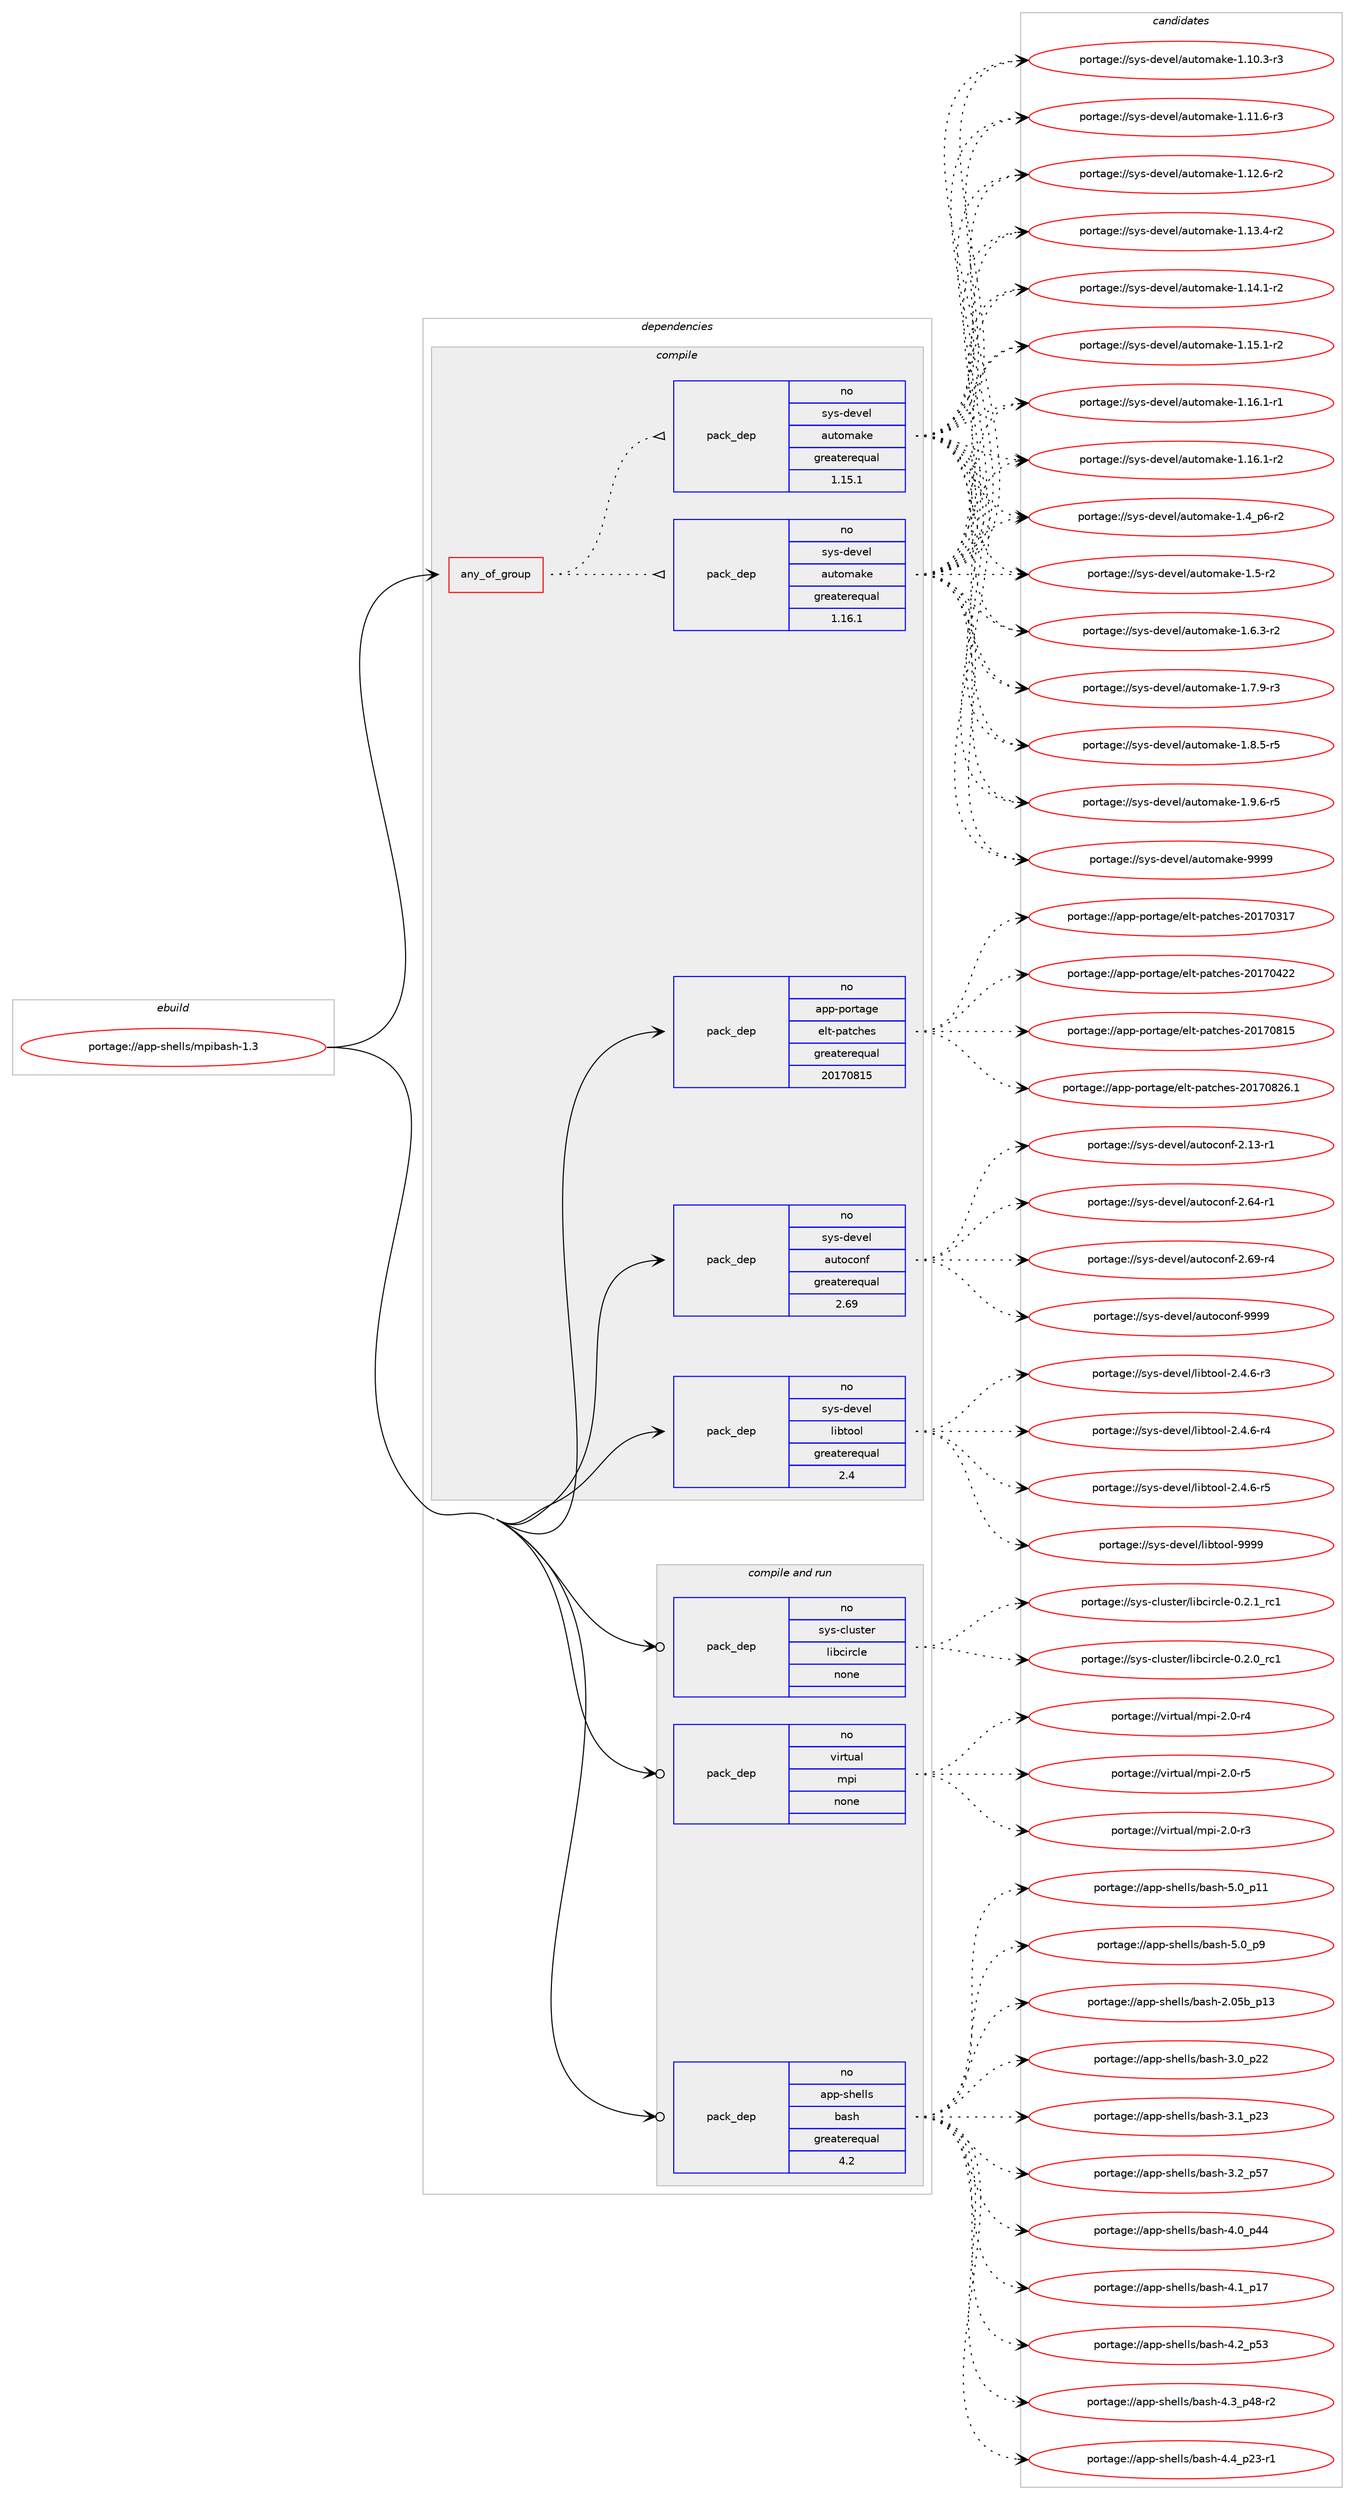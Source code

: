 digraph prolog {

# *************
# Graph options
# *************

newrank=true;
concentrate=true;
compound=true;
graph [rankdir=LR,fontname=Helvetica,fontsize=10,ranksep=1.5];#, ranksep=2.5, nodesep=0.2];
edge  [arrowhead=vee];
node  [fontname=Helvetica,fontsize=10];

# **********
# The ebuild
# **********

subgraph cluster_leftcol {
color=gray;
rank=same;
label=<<i>ebuild</i>>;
id [label="portage://app-shells/mpibash-1.3", color=red, width=4, href="../app-shells/mpibash-1.3.svg"];
}

# ****************
# The dependencies
# ****************

subgraph cluster_midcol {
color=gray;
label=<<i>dependencies</i>>;
subgraph cluster_compile {
fillcolor="#eeeeee";
style=filled;
label=<<i>compile</i>>;
subgraph any692 {
dependency42733 [label=<<TABLE BORDER="0" CELLBORDER="1" CELLSPACING="0" CELLPADDING="4"><TR><TD CELLPADDING="10">any_of_group</TD></TR></TABLE>>, shape=none, color=red];subgraph pack31446 {
dependency42734 [label=<<TABLE BORDER="0" CELLBORDER="1" CELLSPACING="0" CELLPADDING="4" WIDTH="220"><TR><TD ROWSPAN="6" CELLPADDING="30">pack_dep</TD></TR><TR><TD WIDTH="110">no</TD></TR><TR><TD>sys-devel</TD></TR><TR><TD>automake</TD></TR><TR><TD>greaterequal</TD></TR><TR><TD>1.16.1</TD></TR></TABLE>>, shape=none, color=blue];
}
dependency42733:e -> dependency42734:w [weight=20,style="dotted",arrowhead="oinv"];
subgraph pack31447 {
dependency42735 [label=<<TABLE BORDER="0" CELLBORDER="1" CELLSPACING="0" CELLPADDING="4" WIDTH="220"><TR><TD ROWSPAN="6" CELLPADDING="30">pack_dep</TD></TR><TR><TD WIDTH="110">no</TD></TR><TR><TD>sys-devel</TD></TR><TR><TD>automake</TD></TR><TR><TD>greaterequal</TD></TR><TR><TD>1.15.1</TD></TR></TABLE>>, shape=none, color=blue];
}
dependency42733:e -> dependency42735:w [weight=20,style="dotted",arrowhead="oinv"];
}
id:e -> dependency42733:w [weight=20,style="solid",arrowhead="vee"];
subgraph pack31448 {
dependency42736 [label=<<TABLE BORDER="0" CELLBORDER="1" CELLSPACING="0" CELLPADDING="4" WIDTH="220"><TR><TD ROWSPAN="6" CELLPADDING="30">pack_dep</TD></TR><TR><TD WIDTH="110">no</TD></TR><TR><TD>app-portage</TD></TR><TR><TD>elt-patches</TD></TR><TR><TD>greaterequal</TD></TR><TR><TD>20170815</TD></TR></TABLE>>, shape=none, color=blue];
}
id:e -> dependency42736:w [weight=20,style="solid",arrowhead="vee"];
subgraph pack31449 {
dependency42737 [label=<<TABLE BORDER="0" CELLBORDER="1" CELLSPACING="0" CELLPADDING="4" WIDTH="220"><TR><TD ROWSPAN="6" CELLPADDING="30">pack_dep</TD></TR><TR><TD WIDTH="110">no</TD></TR><TR><TD>sys-devel</TD></TR><TR><TD>autoconf</TD></TR><TR><TD>greaterequal</TD></TR><TR><TD>2.69</TD></TR></TABLE>>, shape=none, color=blue];
}
id:e -> dependency42737:w [weight=20,style="solid",arrowhead="vee"];
subgraph pack31450 {
dependency42738 [label=<<TABLE BORDER="0" CELLBORDER="1" CELLSPACING="0" CELLPADDING="4" WIDTH="220"><TR><TD ROWSPAN="6" CELLPADDING="30">pack_dep</TD></TR><TR><TD WIDTH="110">no</TD></TR><TR><TD>sys-devel</TD></TR><TR><TD>libtool</TD></TR><TR><TD>greaterequal</TD></TR><TR><TD>2.4</TD></TR></TABLE>>, shape=none, color=blue];
}
id:e -> dependency42738:w [weight=20,style="solid",arrowhead="vee"];
}
subgraph cluster_compileandrun {
fillcolor="#eeeeee";
style=filled;
label=<<i>compile and run</i>>;
subgraph pack31451 {
dependency42739 [label=<<TABLE BORDER="0" CELLBORDER="1" CELLSPACING="0" CELLPADDING="4" WIDTH="220"><TR><TD ROWSPAN="6" CELLPADDING="30">pack_dep</TD></TR><TR><TD WIDTH="110">no</TD></TR><TR><TD>app-shells</TD></TR><TR><TD>bash</TD></TR><TR><TD>greaterequal</TD></TR><TR><TD>4.2</TD></TR></TABLE>>, shape=none, color=blue];
}
id:e -> dependency42739:w [weight=20,style="solid",arrowhead="odotvee"];
subgraph pack31452 {
dependency42740 [label=<<TABLE BORDER="0" CELLBORDER="1" CELLSPACING="0" CELLPADDING="4" WIDTH="220"><TR><TD ROWSPAN="6" CELLPADDING="30">pack_dep</TD></TR><TR><TD WIDTH="110">no</TD></TR><TR><TD>sys-cluster</TD></TR><TR><TD>libcircle</TD></TR><TR><TD>none</TD></TR><TR><TD></TD></TR></TABLE>>, shape=none, color=blue];
}
id:e -> dependency42740:w [weight=20,style="solid",arrowhead="odotvee"];
subgraph pack31453 {
dependency42741 [label=<<TABLE BORDER="0" CELLBORDER="1" CELLSPACING="0" CELLPADDING="4" WIDTH="220"><TR><TD ROWSPAN="6" CELLPADDING="30">pack_dep</TD></TR><TR><TD WIDTH="110">no</TD></TR><TR><TD>virtual</TD></TR><TR><TD>mpi</TD></TR><TR><TD>none</TD></TR><TR><TD></TD></TR></TABLE>>, shape=none, color=blue];
}
id:e -> dependency42741:w [weight=20,style="solid",arrowhead="odotvee"];
}
subgraph cluster_run {
fillcolor="#eeeeee";
style=filled;
label=<<i>run</i>>;
}
}

# **************
# The candidates
# **************

subgraph cluster_choices {
rank=same;
color=gray;
label=<<i>candidates</i>>;

subgraph choice31446 {
color=black;
nodesep=1;
choiceportage11512111545100101118101108479711711611110997107101454946494846514511451 [label="portage://sys-devel/automake-1.10.3-r3", color=red, width=4,href="../sys-devel/automake-1.10.3-r3.svg"];
choiceportage11512111545100101118101108479711711611110997107101454946494946544511451 [label="portage://sys-devel/automake-1.11.6-r3", color=red, width=4,href="../sys-devel/automake-1.11.6-r3.svg"];
choiceportage11512111545100101118101108479711711611110997107101454946495046544511450 [label="portage://sys-devel/automake-1.12.6-r2", color=red, width=4,href="../sys-devel/automake-1.12.6-r2.svg"];
choiceportage11512111545100101118101108479711711611110997107101454946495146524511450 [label="portage://sys-devel/automake-1.13.4-r2", color=red, width=4,href="../sys-devel/automake-1.13.4-r2.svg"];
choiceportage11512111545100101118101108479711711611110997107101454946495246494511450 [label="portage://sys-devel/automake-1.14.1-r2", color=red, width=4,href="../sys-devel/automake-1.14.1-r2.svg"];
choiceportage11512111545100101118101108479711711611110997107101454946495346494511450 [label="portage://sys-devel/automake-1.15.1-r2", color=red, width=4,href="../sys-devel/automake-1.15.1-r2.svg"];
choiceportage11512111545100101118101108479711711611110997107101454946495446494511449 [label="portage://sys-devel/automake-1.16.1-r1", color=red, width=4,href="../sys-devel/automake-1.16.1-r1.svg"];
choiceportage11512111545100101118101108479711711611110997107101454946495446494511450 [label="portage://sys-devel/automake-1.16.1-r2", color=red, width=4,href="../sys-devel/automake-1.16.1-r2.svg"];
choiceportage115121115451001011181011084797117116111109971071014549465295112544511450 [label="portage://sys-devel/automake-1.4_p6-r2", color=red, width=4,href="../sys-devel/automake-1.4_p6-r2.svg"];
choiceportage11512111545100101118101108479711711611110997107101454946534511450 [label="portage://sys-devel/automake-1.5-r2", color=red, width=4,href="../sys-devel/automake-1.5-r2.svg"];
choiceportage115121115451001011181011084797117116111109971071014549465446514511450 [label="portage://sys-devel/automake-1.6.3-r2", color=red, width=4,href="../sys-devel/automake-1.6.3-r2.svg"];
choiceportage115121115451001011181011084797117116111109971071014549465546574511451 [label="portage://sys-devel/automake-1.7.9-r3", color=red, width=4,href="../sys-devel/automake-1.7.9-r3.svg"];
choiceportage115121115451001011181011084797117116111109971071014549465646534511453 [label="portage://sys-devel/automake-1.8.5-r5", color=red, width=4,href="../sys-devel/automake-1.8.5-r5.svg"];
choiceportage115121115451001011181011084797117116111109971071014549465746544511453 [label="portage://sys-devel/automake-1.9.6-r5", color=red, width=4,href="../sys-devel/automake-1.9.6-r5.svg"];
choiceportage115121115451001011181011084797117116111109971071014557575757 [label="portage://sys-devel/automake-9999", color=red, width=4,href="../sys-devel/automake-9999.svg"];
dependency42734:e -> choiceportage11512111545100101118101108479711711611110997107101454946494846514511451:w [style=dotted,weight="100"];
dependency42734:e -> choiceportage11512111545100101118101108479711711611110997107101454946494946544511451:w [style=dotted,weight="100"];
dependency42734:e -> choiceportage11512111545100101118101108479711711611110997107101454946495046544511450:w [style=dotted,weight="100"];
dependency42734:e -> choiceportage11512111545100101118101108479711711611110997107101454946495146524511450:w [style=dotted,weight="100"];
dependency42734:e -> choiceportage11512111545100101118101108479711711611110997107101454946495246494511450:w [style=dotted,weight="100"];
dependency42734:e -> choiceportage11512111545100101118101108479711711611110997107101454946495346494511450:w [style=dotted,weight="100"];
dependency42734:e -> choiceportage11512111545100101118101108479711711611110997107101454946495446494511449:w [style=dotted,weight="100"];
dependency42734:e -> choiceportage11512111545100101118101108479711711611110997107101454946495446494511450:w [style=dotted,weight="100"];
dependency42734:e -> choiceportage115121115451001011181011084797117116111109971071014549465295112544511450:w [style=dotted,weight="100"];
dependency42734:e -> choiceportage11512111545100101118101108479711711611110997107101454946534511450:w [style=dotted,weight="100"];
dependency42734:e -> choiceportage115121115451001011181011084797117116111109971071014549465446514511450:w [style=dotted,weight="100"];
dependency42734:e -> choiceportage115121115451001011181011084797117116111109971071014549465546574511451:w [style=dotted,weight="100"];
dependency42734:e -> choiceportage115121115451001011181011084797117116111109971071014549465646534511453:w [style=dotted,weight="100"];
dependency42734:e -> choiceportage115121115451001011181011084797117116111109971071014549465746544511453:w [style=dotted,weight="100"];
dependency42734:e -> choiceportage115121115451001011181011084797117116111109971071014557575757:w [style=dotted,weight="100"];
}
subgraph choice31447 {
color=black;
nodesep=1;
choiceportage11512111545100101118101108479711711611110997107101454946494846514511451 [label="portage://sys-devel/automake-1.10.3-r3", color=red, width=4,href="../sys-devel/automake-1.10.3-r3.svg"];
choiceportage11512111545100101118101108479711711611110997107101454946494946544511451 [label="portage://sys-devel/automake-1.11.6-r3", color=red, width=4,href="../sys-devel/automake-1.11.6-r3.svg"];
choiceportage11512111545100101118101108479711711611110997107101454946495046544511450 [label="portage://sys-devel/automake-1.12.6-r2", color=red, width=4,href="../sys-devel/automake-1.12.6-r2.svg"];
choiceportage11512111545100101118101108479711711611110997107101454946495146524511450 [label="portage://sys-devel/automake-1.13.4-r2", color=red, width=4,href="../sys-devel/automake-1.13.4-r2.svg"];
choiceportage11512111545100101118101108479711711611110997107101454946495246494511450 [label="portage://sys-devel/automake-1.14.1-r2", color=red, width=4,href="../sys-devel/automake-1.14.1-r2.svg"];
choiceportage11512111545100101118101108479711711611110997107101454946495346494511450 [label="portage://sys-devel/automake-1.15.1-r2", color=red, width=4,href="../sys-devel/automake-1.15.1-r2.svg"];
choiceportage11512111545100101118101108479711711611110997107101454946495446494511449 [label="portage://sys-devel/automake-1.16.1-r1", color=red, width=4,href="../sys-devel/automake-1.16.1-r1.svg"];
choiceportage11512111545100101118101108479711711611110997107101454946495446494511450 [label="portage://sys-devel/automake-1.16.1-r2", color=red, width=4,href="../sys-devel/automake-1.16.1-r2.svg"];
choiceportage115121115451001011181011084797117116111109971071014549465295112544511450 [label="portage://sys-devel/automake-1.4_p6-r2", color=red, width=4,href="../sys-devel/automake-1.4_p6-r2.svg"];
choiceportage11512111545100101118101108479711711611110997107101454946534511450 [label="portage://sys-devel/automake-1.5-r2", color=red, width=4,href="../sys-devel/automake-1.5-r2.svg"];
choiceportage115121115451001011181011084797117116111109971071014549465446514511450 [label="portage://sys-devel/automake-1.6.3-r2", color=red, width=4,href="../sys-devel/automake-1.6.3-r2.svg"];
choiceportage115121115451001011181011084797117116111109971071014549465546574511451 [label="portage://sys-devel/automake-1.7.9-r3", color=red, width=4,href="../sys-devel/automake-1.7.9-r3.svg"];
choiceportage115121115451001011181011084797117116111109971071014549465646534511453 [label="portage://sys-devel/automake-1.8.5-r5", color=red, width=4,href="../sys-devel/automake-1.8.5-r5.svg"];
choiceportage115121115451001011181011084797117116111109971071014549465746544511453 [label="portage://sys-devel/automake-1.9.6-r5", color=red, width=4,href="../sys-devel/automake-1.9.6-r5.svg"];
choiceportage115121115451001011181011084797117116111109971071014557575757 [label="portage://sys-devel/automake-9999", color=red, width=4,href="../sys-devel/automake-9999.svg"];
dependency42735:e -> choiceportage11512111545100101118101108479711711611110997107101454946494846514511451:w [style=dotted,weight="100"];
dependency42735:e -> choiceportage11512111545100101118101108479711711611110997107101454946494946544511451:w [style=dotted,weight="100"];
dependency42735:e -> choiceportage11512111545100101118101108479711711611110997107101454946495046544511450:w [style=dotted,weight="100"];
dependency42735:e -> choiceportage11512111545100101118101108479711711611110997107101454946495146524511450:w [style=dotted,weight="100"];
dependency42735:e -> choiceportage11512111545100101118101108479711711611110997107101454946495246494511450:w [style=dotted,weight="100"];
dependency42735:e -> choiceportage11512111545100101118101108479711711611110997107101454946495346494511450:w [style=dotted,weight="100"];
dependency42735:e -> choiceportage11512111545100101118101108479711711611110997107101454946495446494511449:w [style=dotted,weight="100"];
dependency42735:e -> choiceportage11512111545100101118101108479711711611110997107101454946495446494511450:w [style=dotted,weight="100"];
dependency42735:e -> choiceportage115121115451001011181011084797117116111109971071014549465295112544511450:w [style=dotted,weight="100"];
dependency42735:e -> choiceportage11512111545100101118101108479711711611110997107101454946534511450:w [style=dotted,weight="100"];
dependency42735:e -> choiceportage115121115451001011181011084797117116111109971071014549465446514511450:w [style=dotted,weight="100"];
dependency42735:e -> choiceportage115121115451001011181011084797117116111109971071014549465546574511451:w [style=dotted,weight="100"];
dependency42735:e -> choiceportage115121115451001011181011084797117116111109971071014549465646534511453:w [style=dotted,weight="100"];
dependency42735:e -> choiceportage115121115451001011181011084797117116111109971071014549465746544511453:w [style=dotted,weight="100"];
dependency42735:e -> choiceportage115121115451001011181011084797117116111109971071014557575757:w [style=dotted,weight="100"];
}
subgraph choice31448 {
color=black;
nodesep=1;
choiceportage97112112451121111141169710310147101108116451129711699104101115455048495548514955 [label="portage://app-portage/elt-patches-20170317", color=red, width=4,href="../app-portage/elt-patches-20170317.svg"];
choiceportage97112112451121111141169710310147101108116451129711699104101115455048495548525050 [label="portage://app-portage/elt-patches-20170422", color=red, width=4,href="../app-portage/elt-patches-20170422.svg"];
choiceportage97112112451121111141169710310147101108116451129711699104101115455048495548564953 [label="portage://app-portage/elt-patches-20170815", color=red, width=4,href="../app-portage/elt-patches-20170815.svg"];
choiceportage971121124511211111411697103101471011081164511297116991041011154550484955485650544649 [label="portage://app-portage/elt-patches-20170826.1", color=red, width=4,href="../app-portage/elt-patches-20170826.1.svg"];
dependency42736:e -> choiceportage97112112451121111141169710310147101108116451129711699104101115455048495548514955:w [style=dotted,weight="100"];
dependency42736:e -> choiceportage97112112451121111141169710310147101108116451129711699104101115455048495548525050:w [style=dotted,weight="100"];
dependency42736:e -> choiceportage97112112451121111141169710310147101108116451129711699104101115455048495548564953:w [style=dotted,weight="100"];
dependency42736:e -> choiceportage971121124511211111411697103101471011081164511297116991041011154550484955485650544649:w [style=dotted,weight="100"];
}
subgraph choice31449 {
color=black;
nodesep=1;
choiceportage1151211154510010111810110847971171161119911111010245504649514511449 [label="portage://sys-devel/autoconf-2.13-r1", color=red, width=4,href="../sys-devel/autoconf-2.13-r1.svg"];
choiceportage1151211154510010111810110847971171161119911111010245504654524511449 [label="portage://sys-devel/autoconf-2.64-r1", color=red, width=4,href="../sys-devel/autoconf-2.64-r1.svg"];
choiceportage1151211154510010111810110847971171161119911111010245504654574511452 [label="portage://sys-devel/autoconf-2.69-r4", color=red, width=4,href="../sys-devel/autoconf-2.69-r4.svg"];
choiceportage115121115451001011181011084797117116111991111101024557575757 [label="portage://sys-devel/autoconf-9999", color=red, width=4,href="../sys-devel/autoconf-9999.svg"];
dependency42737:e -> choiceportage1151211154510010111810110847971171161119911111010245504649514511449:w [style=dotted,weight="100"];
dependency42737:e -> choiceportage1151211154510010111810110847971171161119911111010245504654524511449:w [style=dotted,weight="100"];
dependency42737:e -> choiceportage1151211154510010111810110847971171161119911111010245504654574511452:w [style=dotted,weight="100"];
dependency42737:e -> choiceportage115121115451001011181011084797117116111991111101024557575757:w [style=dotted,weight="100"];
}
subgraph choice31450 {
color=black;
nodesep=1;
choiceportage1151211154510010111810110847108105981161111111084550465246544511451 [label="portage://sys-devel/libtool-2.4.6-r3", color=red, width=4,href="../sys-devel/libtool-2.4.6-r3.svg"];
choiceportage1151211154510010111810110847108105981161111111084550465246544511452 [label="portage://sys-devel/libtool-2.4.6-r4", color=red, width=4,href="../sys-devel/libtool-2.4.6-r4.svg"];
choiceportage1151211154510010111810110847108105981161111111084550465246544511453 [label="portage://sys-devel/libtool-2.4.6-r5", color=red, width=4,href="../sys-devel/libtool-2.4.6-r5.svg"];
choiceportage1151211154510010111810110847108105981161111111084557575757 [label="portage://sys-devel/libtool-9999", color=red, width=4,href="../sys-devel/libtool-9999.svg"];
dependency42738:e -> choiceportage1151211154510010111810110847108105981161111111084550465246544511451:w [style=dotted,weight="100"];
dependency42738:e -> choiceportage1151211154510010111810110847108105981161111111084550465246544511452:w [style=dotted,weight="100"];
dependency42738:e -> choiceportage1151211154510010111810110847108105981161111111084550465246544511453:w [style=dotted,weight="100"];
dependency42738:e -> choiceportage1151211154510010111810110847108105981161111111084557575757:w [style=dotted,weight="100"];
}
subgraph choice31451 {
color=black;
nodesep=1;
choiceportage9711211245115104101108108115479897115104455046485398951124951 [label="portage://app-shells/bash-2.05b_p13", color=red, width=4,href="../app-shells/bash-2.05b_p13.svg"];
choiceportage971121124511510410110810811547989711510445514648951125050 [label="portage://app-shells/bash-3.0_p22", color=red, width=4,href="../app-shells/bash-3.0_p22.svg"];
choiceportage971121124511510410110810811547989711510445514649951125051 [label="portage://app-shells/bash-3.1_p23", color=red, width=4,href="../app-shells/bash-3.1_p23.svg"];
choiceportage971121124511510410110810811547989711510445514650951125355 [label="portage://app-shells/bash-3.2_p57", color=red, width=4,href="../app-shells/bash-3.2_p57.svg"];
choiceportage971121124511510410110810811547989711510445524648951125252 [label="portage://app-shells/bash-4.0_p44", color=red, width=4,href="../app-shells/bash-4.0_p44.svg"];
choiceportage971121124511510410110810811547989711510445524649951124955 [label="portage://app-shells/bash-4.1_p17", color=red, width=4,href="../app-shells/bash-4.1_p17.svg"];
choiceportage971121124511510410110810811547989711510445524650951125351 [label="portage://app-shells/bash-4.2_p53", color=red, width=4,href="../app-shells/bash-4.2_p53.svg"];
choiceportage9711211245115104101108108115479897115104455246519511252564511450 [label="portage://app-shells/bash-4.3_p48-r2", color=red, width=4,href="../app-shells/bash-4.3_p48-r2.svg"];
choiceportage9711211245115104101108108115479897115104455246529511250514511449 [label="portage://app-shells/bash-4.4_p23-r1", color=red, width=4,href="../app-shells/bash-4.4_p23-r1.svg"];
choiceportage971121124511510410110810811547989711510445534648951124949 [label="portage://app-shells/bash-5.0_p11", color=red, width=4,href="../app-shells/bash-5.0_p11.svg"];
choiceportage9711211245115104101108108115479897115104455346489511257 [label="portage://app-shells/bash-5.0_p9", color=red, width=4,href="../app-shells/bash-5.0_p9.svg"];
dependency42739:e -> choiceportage9711211245115104101108108115479897115104455046485398951124951:w [style=dotted,weight="100"];
dependency42739:e -> choiceportage971121124511510410110810811547989711510445514648951125050:w [style=dotted,weight="100"];
dependency42739:e -> choiceportage971121124511510410110810811547989711510445514649951125051:w [style=dotted,weight="100"];
dependency42739:e -> choiceportage971121124511510410110810811547989711510445514650951125355:w [style=dotted,weight="100"];
dependency42739:e -> choiceportage971121124511510410110810811547989711510445524648951125252:w [style=dotted,weight="100"];
dependency42739:e -> choiceportage971121124511510410110810811547989711510445524649951124955:w [style=dotted,weight="100"];
dependency42739:e -> choiceportage971121124511510410110810811547989711510445524650951125351:w [style=dotted,weight="100"];
dependency42739:e -> choiceportage9711211245115104101108108115479897115104455246519511252564511450:w [style=dotted,weight="100"];
dependency42739:e -> choiceportage9711211245115104101108108115479897115104455246529511250514511449:w [style=dotted,weight="100"];
dependency42739:e -> choiceportage971121124511510410110810811547989711510445534648951124949:w [style=dotted,weight="100"];
dependency42739:e -> choiceportage9711211245115104101108108115479897115104455346489511257:w [style=dotted,weight="100"];
}
subgraph choice31452 {
color=black;
nodesep=1;
choiceportage115121115459910811711511610111447108105989910511499108101454846504648951149949 [label="portage://sys-cluster/libcircle-0.2.0_rc1", color=red, width=4,href="../sys-cluster/libcircle-0.2.0_rc1.svg"];
choiceportage115121115459910811711511610111447108105989910511499108101454846504649951149949 [label="portage://sys-cluster/libcircle-0.2.1_rc1", color=red, width=4,href="../sys-cluster/libcircle-0.2.1_rc1.svg"];
dependency42740:e -> choiceportage115121115459910811711511610111447108105989910511499108101454846504648951149949:w [style=dotted,weight="100"];
dependency42740:e -> choiceportage115121115459910811711511610111447108105989910511499108101454846504649951149949:w [style=dotted,weight="100"];
}
subgraph choice31453 {
color=black;
nodesep=1;
choiceportage1181051141161179710847109112105455046484511451 [label="portage://virtual/mpi-2.0-r3", color=red, width=4,href="../virtual/mpi-2.0-r3.svg"];
choiceportage1181051141161179710847109112105455046484511452 [label="portage://virtual/mpi-2.0-r4", color=red, width=4,href="../virtual/mpi-2.0-r4.svg"];
choiceportage1181051141161179710847109112105455046484511453 [label="portage://virtual/mpi-2.0-r5", color=red, width=4,href="../virtual/mpi-2.0-r5.svg"];
dependency42741:e -> choiceportage1181051141161179710847109112105455046484511451:w [style=dotted,weight="100"];
dependency42741:e -> choiceportage1181051141161179710847109112105455046484511452:w [style=dotted,weight="100"];
dependency42741:e -> choiceportage1181051141161179710847109112105455046484511453:w [style=dotted,weight="100"];
}
}

}
